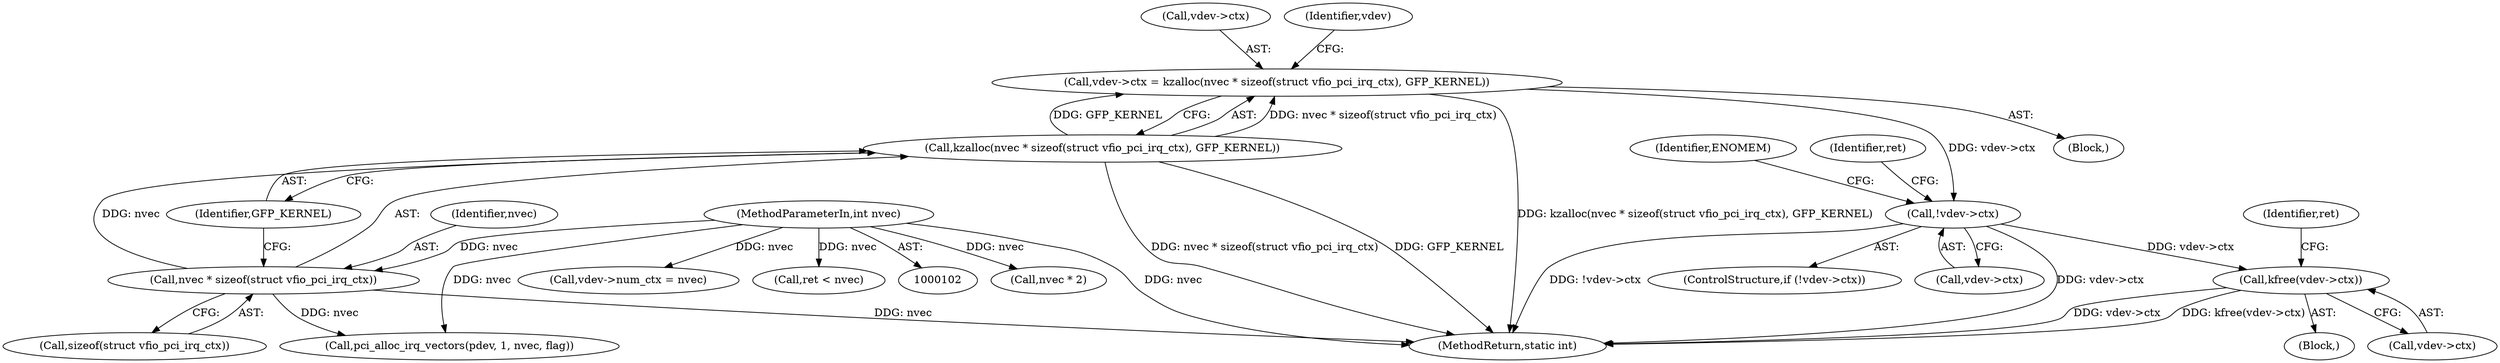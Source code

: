 digraph "1_linux_05692d7005a364add85c6e25a6c4447ce08f913a_0@integer" {
"1000128" [label="(Call,vdev->ctx = kzalloc(nvec * sizeof(struct vfio_pci_irq_ctx), GFP_KERNEL))"];
"1000132" [label="(Call,kzalloc(nvec * sizeof(struct vfio_pci_irq_ctx), GFP_KERNEL))"];
"1000133" [label="(Call,nvec * sizeof(struct vfio_pci_irq_ctx))"];
"1000104" [label="(MethodParameterIn,int nvec)"];
"1000139" [label="(Call,!vdev->ctx)"];
"1000164" [label="(Call,kfree(vdev->ctx))"];
"1000157" [label="(Block,)"];
"1000170" [label="(Call,vdev->num_ctx = nvec)"];
"1000148" [label="(Call,pci_alloc_irq_vectors(pdev, 1, nvec, flag))"];
"1000129" [label="(Call,vdev->ctx)"];
"1000138" [label="(ControlStructure,if (!vdev->ctx))"];
"1000194" [label="(Call,nvec * 2)"];
"1000169" [label="(Identifier,ret)"];
"1000137" [label="(Identifier,GFP_KERNEL)"];
"1000133" [label="(Call,nvec * sizeof(struct vfio_pci_irq_ctx))"];
"1000134" [label="(Identifier,nvec)"];
"1000140" [label="(Call,vdev->ctx)"];
"1000128" [label="(Call,vdev->ctx = kzalloc(nvec * sizeof(struct vfio_pci_irq_ctx), GFP_KERNEL))"];
"1000135" [label="(Call,sizeof(struct vfio_pci_irq_ctx))"];
"1000165" [label="(Call,vdev->ctx)"];
"1000141" [label="(Identifier,vdev)"];
"1000104" [label="(MethodParameterIn,int nvec)"];
"1000164" [label="(Call,kfree(vdev->ctx))"];
"1000139" [label="(Call,!vdev->ctx)"];
"1000106" [label="(Block,)"];
"1000201" [label="(MethodReturn,static int)"];
"1000145" [label="(Identifier,ENOMEM)"];
"1000147" [label="(Identifier,ret)"];
"1000132" [label="(Call,kzalloc(nvec * sizeof(struct vfio_pci_irq_ctx), GFP_KERNEL))"];
"1000154" [label="(Call,ret < nvec)"];
"1000128" -> "1000106"  [label="AST: "];
"1000128" -> "1000132"  [label="CFG: "];
"1000129" -> "1000128"  [label="AST: "];
"1000132" -> "1000128"  [label="AST: "];
"1000141" -> "1000128"  [label="CFG: "];
"1000128" -> "1000201"  [label="DDG: kzalloc(nvec * sizeof(struct vfio_pci_irq_ctx), GFP_KERNEL)"];
"1000132" -> "1000128"  [label="DDG: nvec * sizeof(struct vfio_pci_irq_ctx)"];
"1000132" -> "1000128"  [label="DDG: GFP_KERNEL"];
"1000128" -> "1000139"  [label="DDG: vdev->ctx"];
"1000132" -> "1000137"  [label="CFG: "];
"1000133" -> "1000132"  [label="AST: "];
"1000137" -> "1000132"  [label="AST: "];
"1000132" -> "1000201"  [label="DDG: nvec * sizeof(struct vfio_pci_irq_ctx)"];
"1000132" -> "1000201"  [label="DDG: GFP_KERNEL"];
"1000133" -> "1000132"  [label="DDG: nvec"];
"1000133" -> "1000135"  [label="CFG: "];
"1000134" -> "1000133"  [label="AST: "];
"1000135" -> "1000133"  [label="AST: "];
"1000137" -> "1000133"  [label="CFG: "];
"1000133" -> "1000201"  [label="DDG: nvec"];
"1000104" -> "1000133"  [label="DDG: nvec"];
"1000133" -> "1000148"  [label="DDG: nvec"];
"1000104" -> "1000102"  [label="AST: "];
"1000104" -> "1000201"  [label="DDG: nvec"];
"1000104" -> "1000148"  [label="DDG: nvec"];
"1000104" -> "1000154"  [label="DDG: nvec"];
"1000104" -> "1000170"  [label="DDG: nvec"];
"1000104" -> "1000194"  [label="DDG: nvec"];
"1000139" -> "1000138"  [label="AST: "];
"1000139" -> "1000140"  [label="CFG: "];
"1000140" -> "1000139"  [label="AST: "];
"1000145" -> "1000139"  [label="CFG: "];
"1000147" -> "1000139"  [label="CFG: "];
"1000139" -> "1000201"  [label="DDG: !vdev->ctx"];
"1000139" -> "1000201"  [label="DDG: vdev->ctx"];
"1000139" -> "1000164"  [label="DDG: vdev->ctx"];
"1000164" -> "1000157"  [label="AST: "];
"1000164" -> "1000165"  [label="CFG: "];
"1000165" -> "1000164"  [label="AST: "];
"1000169" -> "1000164"  [label="CFG: "];
"1000164" -> "1000201"  [label="DDG: kfree(vdev->ctx)"];
"1000164" -> "1000201"  [label="DDG: vdev->ctx"];
}
